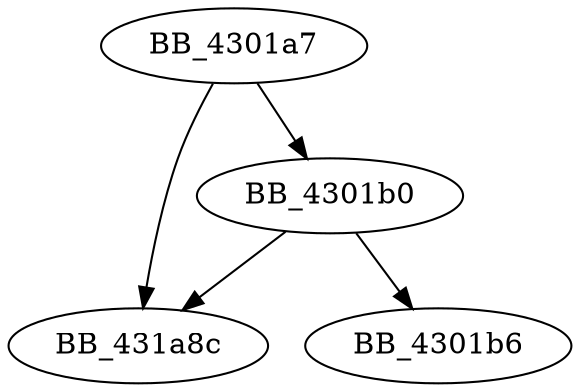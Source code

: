 DiGraph sub_4301A7{
BB_4301a7->BB_4301b0
BB_4301a7->BB_431a8c
BB_4301b0->BB_4301b6
BB_4301b0->BB_431a8c
}
